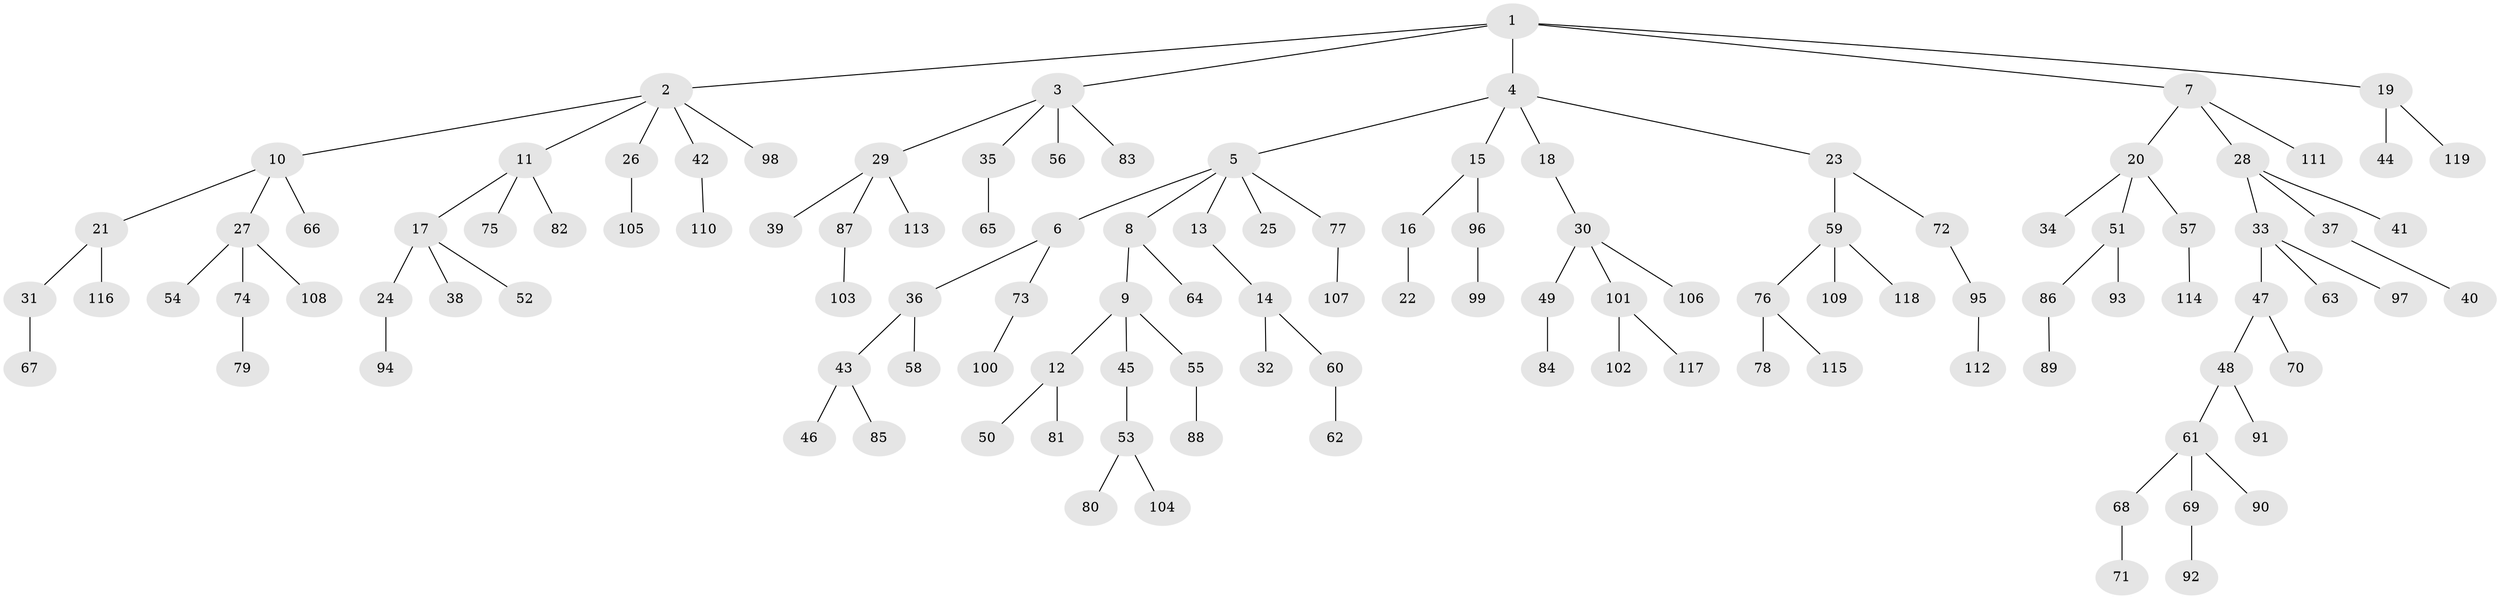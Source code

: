 // coarse degree distribution, {5: 0.016666666666666666, 6: 0.016666666666666666, 2: 0.23333333333333334, 1: 0.4666666666666667, 3: 0.21666666666666667, 4: 0.05}
// Generated by graph-tools (version 1.1) at 2025/37/03/04/25 23:37:19]
// undirected, 119 vertices, 118 edges
graph export_dot {
  node [color=gray90,style=filled];
  1;
  2;
  3;
  4;
  5;
  6;
  7;
  8;
  9;
  10;
  11;
  12;
  13;
  14;
  15;
  16;
  17;
  18;
  19;
  20;
  21;
  22;
  23;
  24;
  25;
  26;
  27;
  28;
  29;
  30;
  31;
  32;
  33;
  34;
  35;
  36;
  37;
  38;
  39;
  40;
  41;
  42;
  43;
  44;
  45;
  46;
  47;
  48;
  49;
  50;
  51;
  52;
  53;
  54;
  55;
  56;
  57;
  58;
  59;
  60;
  61;
  62;
  63;
  64;
  65;
  66;
  67;
  68;
  69;
  70;
  71;
  72;
  73;
  74;
  75;
  76;
  77;
  78;
  79;
  80;
  81;
  82;
  83;
  84;
  85;
  86;
  87;
  88;
  89;
  90;
  91;
  92;
  93;
  94;
  95;
  96;
  97;
  98;
  99;
  100;
  101;
  102;
  103;
  104;
  105;
  106;
  107;
  108;
  109;
  110;
  111;
  112;
  113;
  114;
  115;
  116;
  117;
  118;
  119;
  1 -- 2;
  1 -- 3;
  1 -- 4;
  1 -- 7;
  1 -- 19;
  2 -- 10;
  2 -- 11;
  2 -- 26;
  2 -- 42;
  2 -- 98;
  3 -- 29;
  3 -- 35;
  3 -- 56;
  3 -- 83;
  4 -- 5;
  4 -- 15;
  4 -- 18;
  4 -- 23;
  5 -- 6;
  5 -- 8;
  5 -- 13;
  5 -- 25;
  5 -- 77;
  6 -- 36;
  6 -- 73;
  7 -- 20;
  7 -- 28;
  7 -- 111;
  8 -- 9;
  8 -- 64;
  9 -- 12;
  9 -- 45;
  9 -- 55;
  10 -- 21;
  10 -- 27;
  10 -- 66;
  11 -- 17;
  11 -- 75;
  11 -- 82;
  12 -- 50;
  12 -- 81;
  13 -- 14;
  14 -- 32;
  14 -- 60;
  15 -- 16;
  15 -- 96;
  16 -- 22;
  17 -- 24;
  17 -- 38;
  17 -- 52;
  18 -- 30;
  19 -- 44;
  19 -- 119;
  20 -- 34;
  20 -- 51;
  20 -- 57;
  21 -- 31;
  21 -- 116;
  23 -- 59;
  23 -- 72;
  24 -- 94;
  26 -- 105;
  27 -- 54;
  27 -- 74;
  27 -- 108;
  28 -- 33;
  28 -- 37;
  28 -- 41;
  29 -- 39;
  29 -- 87;
  29 -- 113;
  30 -- 49;
  30 -- 101;
  30 -- 106;
  31 -- 67;
  33 -- 47;
  33 -- 63;
  33 -- 97;
  35 -- 65;
  36 -- 43;
  36 -- 58;
  37 -- 40;
  42 -- 110;
  43 -- 46;
  43 -- 85;
  45 -- 53;
  47 -- 48;
  47 -- 70;
  48 -- 61;
  48 -- 91;
  49 -- 84;
  51 -- 86;
  51 -- 93;
  53 -- 80;
  53 -- 104;
  55 -- 88;
  57 -- 114;
  59 -- 76;
  59 -- 109;
  59 -- 118;
  60 -- 62;
  61 -- 68;
  61 -- 69;
  61 -- 90;
  68 -- 71;
  69 -- 92;
  72 -- 95;
  73 -- 100;
  74 -- 79;
  76 -- 78;
  76 -- 115;
  77 -- 107;
  86 -- 89;
  87 -- 103;
  95 -- 112;
  96 -- 99;
  101 -- 102;
  101 -- 117;
}
